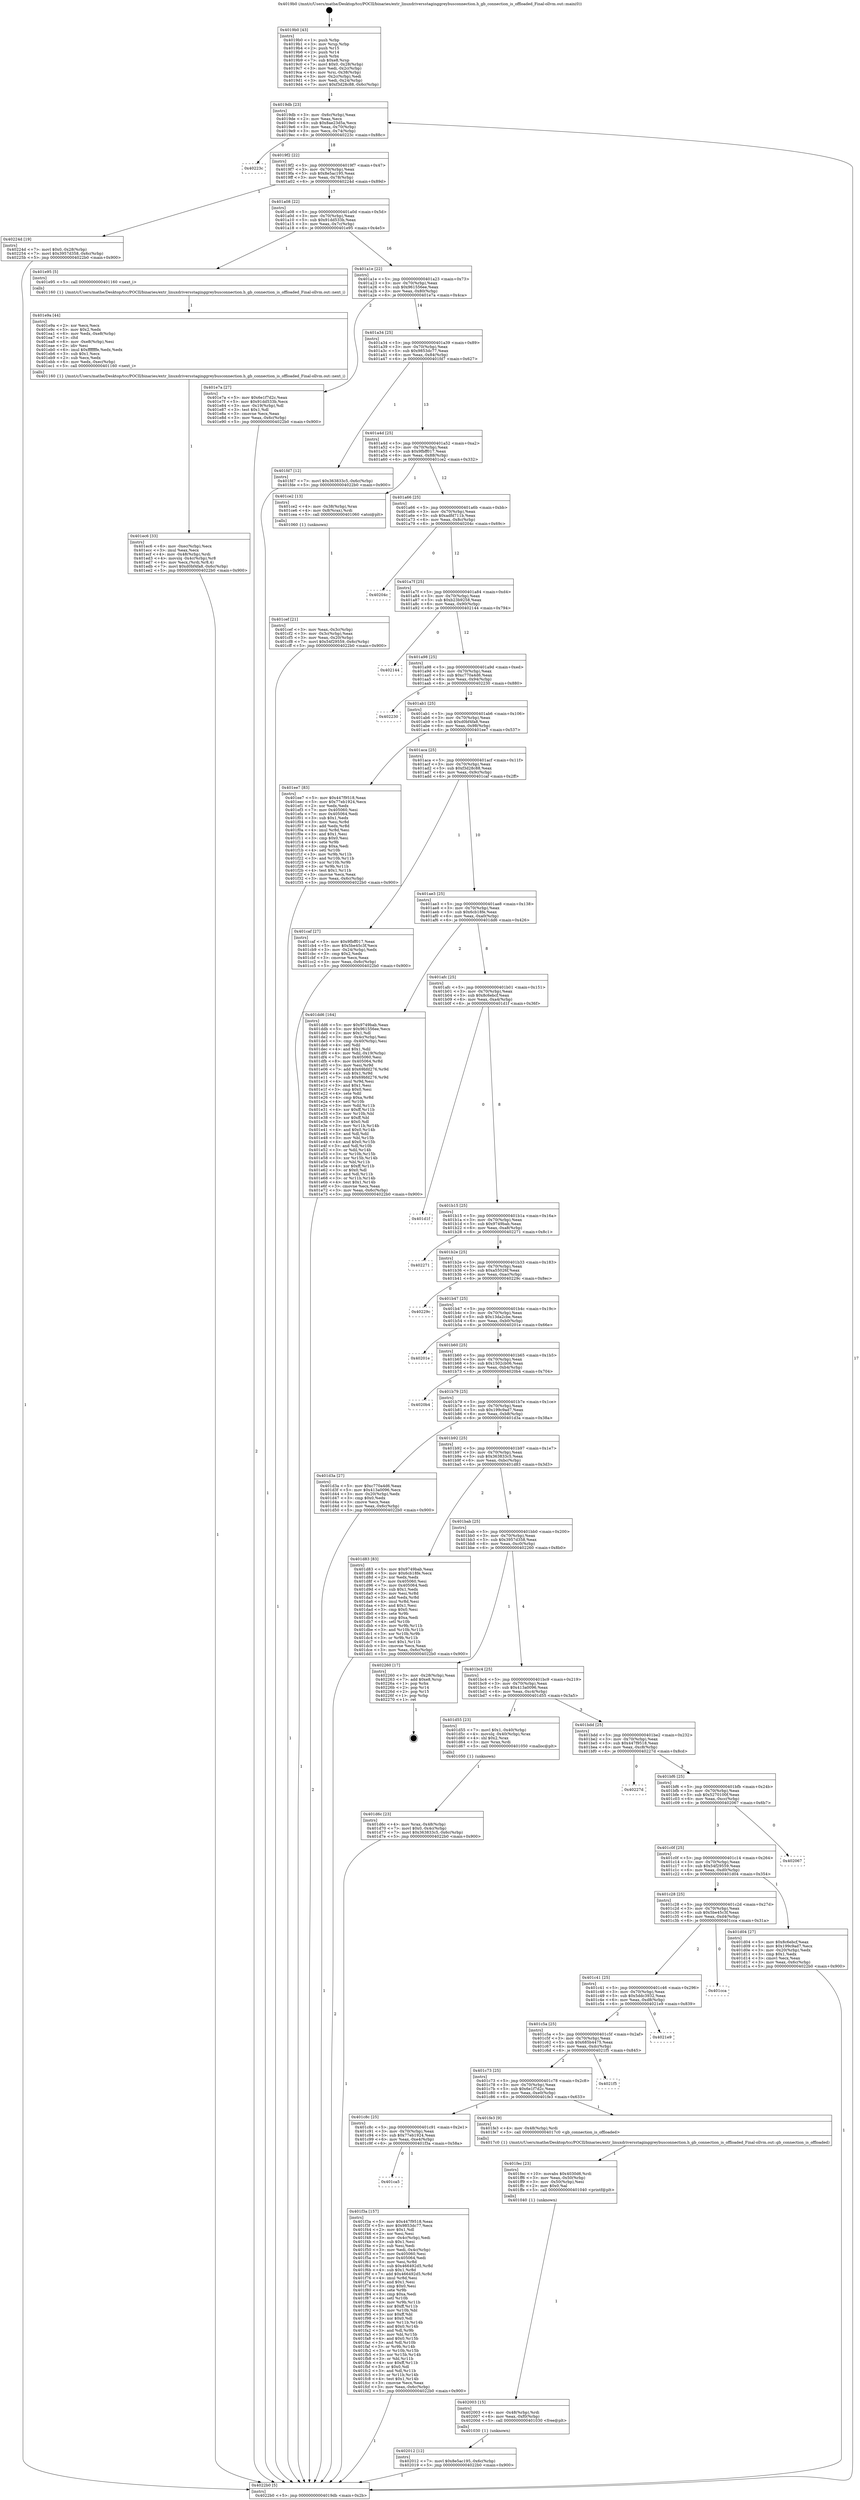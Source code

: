 digraph "0x4019b0" {
  label = "0x4019b0 (/mnt/c/Users/mathe/Desktop/tcc/POCII/binaries/extr_linuxdriversstaginggreybusconnection.h_gb_connection_is_offloaded_Final-ollvm.out::main(0))"
  labelloc = "t"
  node[shape=record]

  Entry [label="",width=0.3,height=0.3,shape=circle,fillcolor=black,style=filled]
  "0x4019db" [label="{
     0x4019db [23]\l
     | [instrs]\l
     &nbsp;&nbsp;0x4019db \<+3\>: mov -0x6c(%rbp),%eax\l
     &nbsp;&nbsp;0x4019de \<+2\>: mov %eax,%ecx\l
     &nbsp;&nbsp;0x4019e0 \<+6\>: sub $0x8ae23d5a,%ecx\l
     &nbsp;&nbsp;0x4019e6 \<+3\>: mov %eax,-0x70(%rbp)\l
     &nbsp;&nbsp;0x4019e9 \<+3\>: mov %ecx,-0x74(%rbp)\l
     &nbsp;&nbsp;0x4019ec \<+6\>: je 000000000040223c \<main+0x88c\>\l
  }"]
  "0x40223c" [label="{
     0x40223c\l
  }", style=dashed]
  "0x4019f2" [label="{
     0x4019f2 [22]\l
     | [instrs]\l
     &nbsp;&nbsp;0x4019f2 \<+5\>: jmp 00000000004019f7 \<main+0x47\>\l
     &nbsp;&nbsp;0x4019f7 \<+3\>: mov -0x70(%rbp),%eax\l
     &nbsp;&nbsp;0x4019fa \<+5\>: sub $0x8e5ac195,%eax\l
     &nbsp;&nbsp;0x4019ff \<+3\>: mov %eax,-0x78(%rbp)\l
     &nbsp;&nbsp;0x401a02 \<+6\>: je 000000000040224d \<main+0x89d\>\l
  }"]
  Exit [label="",width=0.3,height=0.3,shape=circle,fillcolor=black,style=filled,peripheries=2]
  "0x40224d" [label="{
     0x40224d [19]\l
     | [instrs]\l
     &nbsp;&nbsp;0x40224d \<+7\>: movl $0x0,-0x28(%rbp)\l
     &nbsp;&nbsp;0x402254 \<+7\>: movl $0x3957d358,-0x6c(%rbp)\l
     &nbsp;&nbsp;0x40225b \<+5\>: jmp 00000000004022b0 \<main+0x900\>\l
  }"]
  "0x401a08" [label="{
     0x401a08 [22]\l
     | [instrs]\l
     &nbsp;&nbsp;0x401a08 \<+5\>: jmp 0000000000401a0d \<main+0x5d\>\l
     &nbsp;&nbsp;0x401a0d \<+3\>: mov -0x70(%rbp),%eax\l
     &nbsp;&nbsp;0x401a10 \<+5\>: sub $0x91dd533b,%eax\l
     &nbsp;&nbsp;0x401a15 \<+3\>: mov %eax,-0x7c(%rbp)\l
     &nbsp;&nbsp;0x401a18 \<+6\>: je 0000000000401e95 \<main+0x4e5\>\l
  }"]
  "0x402012" [label="{
     0x402012 [12]\l
     | [instrs]\l
     &nbsp;&nbsp;0x402012 \<+7\>: movl $0x8e5ac195,-0x6c(%rbp)\l
     &nbsp;&nbsp;0x402019 \<+5\>: jmp 00000000004022b0 \<main+0x900\>\l
  }"]
  "0x401e95" [label="{
     0x401e95 [5]\l
     | [instrs]\l
     &nbsp;&nbsp;0x401e95 \<+5\>: call 0000000000401160 \<next_i\>\l
     | [calls]\l
     &nbsp;&nbsp;0x401160 \{1\} (/mnt/c/Users/mathe/Desktop/tcc/POCII/binaries/extr_linuxdriversstaginggreybusconnection.h_gb_connection_is_offloaded_Final-ollvm.out::next_i)\l
  }"]
  "0x401a1e" [label="{
     0x401a1e [22]\l
     | [instrs]\l
     &nbsp;&nbsp;0x401a1e \<+5\>: jmp 0000000000401a23 \<main+0x73\>\l
     &nbsp;&nbsp;0x401a23 \<+3\>: mov -0x70(%rbp),%eax\l
     &nbsp;&nbsp;0x401a26 \<+5\>: sub $0x961556ee,%eax\l
     &nbsp;&nbsp;0x401a2b \<+3\>: mov %eax,-0x80(%rbp)\l
     &nbsp;&nbsp;0x401a2e \<+6\>: je 0000000000401e7a \<main+0x4ca\>\l
  }"]
  "0x402003" [label="{
     0x402003 [15]\l
     | [instrs]\l
     &nbsp;&nbsp;0x402003 \<+4\>: mov -0x48(%rbp),%rdi\l
     &nbsp;&nbsp;0x402007 \<+6\>: mov %eax,-0xf0(%rbp)\l
     &nbsp;&nbsp;0x40200d \<+5\>: call 0000000000401030 \<free@plt\>\l
     | [calls]\l
     &nbsp;&nbsp;0x401030 \{1\} (unknown)\l
  }"]
  "0x401e7a" [label="{
     0x401e7a [27]\l
     | [instrs]\l
     &nbsp;&nbsp;0x401e7a \<+5\>: mov $0x6e1f7d2c,%eax\l
     &nbsp;&nbsp;0x401e7f \<+5\>: mov $0x91dd533b,%ecx\l
     &nbsp;&nbsp;0x401e84 \<+3\>: mov -0x19(%rbp),%dl\l
     &nbsp;&nbsp;0x401e87 \<+3\>: test $0x1,%dl\l
     &nbsp;&nbsp;0x401e8a \<+3\>: cmovne %ecx,%eax\l
     &nbsp;&nbsp;0x401e8d \<+3\>: mov %eax,-0x6c(%rbp)\l
     &nbsp;&nbsp;0x401e90 \<+5\>: jmp 00000000004022b0 \<main+0x900\>\l
  }"]
  "0x401a34" [label="{
     0x401a34 [25]\l
     | [instrs]\l
     &nbsp;&nbsp;0x401a34 \<+5\>: jmp 0000000000401a39 \<main+0x89\>\l
     &nbsp;&nbsp;0x401a39 \<+3\>: mov -0x70(%rbp),%eax\l
     &nbsp;&nbsp;0x401a3c \<+5\>: sub $0x9853dc77,%eax\l
     &nbsp;&nbsp;0x401a41 \<+6\>: mov %eax,-0x84(%rbp)\l
     &nbsp;&nbsp;0x401a47 \<+6\>: je 0000000000401fd7 \<main+0x627\>\l
  }"]
  "0x401fec" [label="{
     0x401fec [23]\l
     | [instrs]\l
     &nbsp;&nbsp;0x401fec \<+10\>: movabs $0x4030d6,%rdi\l
     &nbsp;&nbsp;0x401ff6 \<+3\>: mov %eax,-0x50(%rbp)\l
     &nbsp;&nbsp;0x401ff9 \<+3\>: mov -0x50(%rbp),%esi\l
     &nbsp;&nbsp;0x401ffc \<+2\>: mov $0x0,%al\l
     &nbsp;&nbsp;0x401ffe \<+5\>: call 0000000000401040 \<printf@plt\>\l
     | [calls]\l
     &nbsp;&nbsp;0x401040 \{1\} (unknown)\l
  }"]
  "0x401fd7" [label="{
     0x401fd7 [12]\l
     | [instrs]\l
     &nbsp;&nbsp;0x401fd7 \<+7\>: movl $0x363833c5,-0x6c(%rbp)\l
     &nbsp;&nbsp;0x401fde \<+5\>: jmp 00000000004022b0 \<main+0x900\>\l
  }"]
  "0x401a4d" [label="{
     0x401a4d [25]\l
     | [instrs]\l
     &nbsp;&nbsp;0x401a4d \<+5\>: jmp 0000000000401a52 \<main+0xa2\>\l
     &nbsp;&nbsp;0x401a52 \<+3\>: mov -0x70(%rbp),%eax\l
     &nbsp;&nbsp;0x401a55 \<+5\>: sub $0x9fbff017,%eax\l
     &nbsp;&nbsp;0x401a5a \<+6\>: mov %eax,-0x88(%rbp)\l
     &nbsp;&nbsp;0x401a60 \<+6\>: je 0000000000401ce2 \<main+0x332\>\l
  }"]
  "0x401ca5" [label="{
     0x401ca5\l
  }", style=dashed]
  "0x401ce2" [label="{
     0x401ce2 [13]\l
     | [instrs]\l
     &nbsp;&nbsp;0x401ce2 \<+4\>: mov -0x38(%rbp),%rax\l
     &nbsp;&nbsp;0x401ce6 \<+4\>: mov 0x8(%rax),%rdi\l
     &nbsp;&nbsp;0x401cea \<+5\>: call 0000000000401060 \<atoi@plt\>\l
     | [calls]\l
     &nbsp;&nbsp;0x401060 \{1\} (unknown)\l
  }"]
  "0x401a66" [label="{
     0x401a66 [25]\l
     | [instrs]\l
     &nbsp;&nbsp;0x401a66 \<+5\>: jmp 0000000000401a6b \<main+0xbb\>\l
     &nbsp;&nbsp;0x401a6b \<+3\>: mov -0x70(%rbp),%eax\l
     &nbsp;&nbsp;0x401a6e \<+5\>: sub $0xadfd711b,%eax\l
     &nbsp;&nbsp;0x401a73 \<+6\>: mov %eax,-0x8c(%rbp)\l
     &nbsp;&nbsp;0x401a79 \<+6\>: je 000000000040204c \<main+0x69c\>\l
  }"]
  "0x401f3a" [label="{
     0x401f3a [157]\l
     | [instrs]\l
     &nbsp;&nbsp;0x401f3a \<+5\>: mov $0x447f9518,%eax\l
     &nbsp;&nbsp;0x401f3f \<+5\>: mov $0x9853dc77,%ecx\l
     &nbsp;&nbsp;0x401f44 \<+2\>: mov $0x1,%dl\l
     &nbsp;&nbsp;0x401f46 \<+2\>: xor %esi,%esi\l
     &nbsp;&nbsp;0x401f48 \<+3\>: mov -0x4c(%rbp),%edi\l
     &nbsp;&nbsp;0x401f4b \<+3\>: sub $0x1,%esi\l
     &nbsp;&nbsp;0x401f4e \<+2\>: sub %esi,%edi\l
     &nbsp;&nbsp;0x401f50 \<+3\>: mov %edi,-0x4c(%rbp)\l
     &nbsp;&nbsp;0x401f53 \<+7\>: mov 0x405060,%esi\l
     &nbsp;&nbsp;0x401f5a \<+7\>: mov 0x405064,%edi\l
     &nbsp;&nbsp;0x401f61 \<+3\>: mov %esi,%r8d\l
     &nbsp;&nbsp;0x401f64 \<+7\>: sub $0x466492d5,%r8d\l
     &nbsp;&nbsp;0x401f6b \<+4\>: sub $0x1,%r8d\l
     &nbsp;&nbsp;0x401f6f \<+7\>: add $0x466492d5,%r8d\l
     &nbsp;&nbsp;0x401f76 \<+4\>: imul %r8d,%esi\l
     &nbsp;&nbsp;0x401f7a \<+3\>: and $0x1,%esi\l
     &nbsp;&nbsp;0x401f7d \<+3\>: cmp $0x0,%esi\l
     &nbsp;&nbsp;0x401f80 \<+4\>: sete %r9b\l
     &nbsp;&nbsp;0x401f84 \<+3\>: cmp $0xa,%edi\l
     &nbsp;&nbsp;0x401f87 \<+4\>: setl %r10b\l
     &nbsp;&nbsp;0x401f8b \<+3\>: mov %r9b,%r11b\l
     &nbsp;&nbsp;0x401f8e \<+4\>: xor $0xff,%r11b\l
     &nbsp;&nbsp;0x401f92 \<+3\>: mov %r10b,%bl\l
     &nbsp;&nbsp;0x401f95 \<+3\>: xor $0xff,%bl\l
     &nbsp;&nbsp;0x401f98 \<+3\>: xor $0x0,%dl\l
     &nbsp;&nbsp;0x401f9b \<+3\>: mov %r11b,%r14b\l
     &nbsp;&nbsp;0x401f9e \<+4\>: and $0x0,%r14b\l
     &nbsp;&nbsp;0x401fa2 \<+3\>: and %dl,%r9b\l
     &nbsp;&nbsp;0x401fa5 \<+3\>: mov %bl,%r15b\l
     &nbsp;&nbsp;0x401fa8 \<+4\>: and $0x0,%r15b\l
     &nbsp;&nbsp;0x401fac \<+3\>: and %dl,%r10b\l
     &nbsp;&nbsp;0x401faf \<+3\>: or %r9b,%r14b\l
     &nbsp;&nbsp;0x401fb2 \<+3\>: or %r10b,%r15b\l
     &nbsp;&nbsp;0x401fb5 \<+3\>: xor %r15b,%r14b\l
     &nbsp;&nbsp;0x401fb8 \<+3\>: or %bl,%r11b\l
     &nbsp;&nbsp;0x401fbb \<+4\>: xor $0xff,%r11b\l
     &nbsp;&nbsp;0x401fbf \<+3\>: or $0x0,%dl\l
     &nbsp;&nbsp;0x401fc2 \<+3\>: and %dl,%r11b\l
     &nbsp;&nbsp;0x401fc5 \<+3\>: or %r11b,%r14b\l
     &nbsp;&nbsp;0x401fc8 \<+4\>: test $0x1,%r14b\l
     &nbsp;&nbsp;0x401fcc \<+3\>: cmovne %ecx,%eax\l
     &nbsp;&nbsp;0x401fcf \<+3\>: mov %eax,-0x6c(%rbp)\l
     &nbsp;&nbsp;0x401fd2 \<+5\>: jmp 00000000004022b0 \<main+0x900\>\l
  }"]
  "0x40204c" [label="{
     0x40204c\l
  }", style=dashed]
  "0x401a7f" [label="{
     0x401a7f [25]\l
     | [instrs]\l
     &nbsp;&nbsp;0x401a7f \<+5\>: jmp 0000000000401a84 \<main+0xd4\>\l
     &nbsp;&nbsp;0x401a84 \<+3\>: mov -0x70(%rbp),%eax\l
     &nbsp;&nbsp;0x401a87 \<+5\>: sub $0xb23b9258,%eax\l
     &nbsp;&nbsp;0x401a8c \<+6\>: mov %eax,-0x90(%rbp)\l
     &nbsp;&nbsp;0x401a92 \<+6\>: je 0000000000402144 \<main+0x794\>\l
  }"]
  "0x401c8c" [label="{
     0x401c8c [25]\l
     | [instrs]\l
     &nbsp;&nbsp;0x401c8c \<+5\>: jmp 0000000000401c91 \<main+0x2e1\>\l
     &nbsp;&nbsp;0x401c91 \<+3\>: mov -0x70(%rbp),%eax\l
     &nbsp;&nbsp;0x401c94 \<+5\>: sub $0x77eb1924,%eax\l
     &nbsp;&nbsp;0x401c99 \<+6\>: mov %eax,-0xe4(%rbp)\l
     &nbsp;&nbsp;0x401c9f \<+6\>: je 0000000000401f3a \<main+0x58a\>\l
  }"]
  "0x402144" [label="{
     0x402144\l
  }", style=dashed]
  "0x401a98" [label="{
     0x401a98 [25]\l
     | [instrs]\l
     &nbsp;&nbsp;0x401a98 \<+5\>: jmp 0000000000401a9d \<main+0xed\>\l
     &nbsp;&nbsp;0x401a9d \<+3\>: mov -0x70(%rbp),%eax\l
     &nbsp;&nbsp;0x401aa0 \<+5\>: sub $0xc770a4d6,%eax\l
     &nbsp;&nbsp;0x401aa5 \<+6\>: mov %eax,-0x94(%rbp)\l
     &nbsp;&nbsp;0x401aab \<+6\>: je 0000000000402230 \<main+0x880\>\l
  }"]
  "0x401fe3" [label="{
     0x401fe3 [9]\l
     | [instrs]\l
     &nbsp;&nbsp;0x401fe3 \<+4\>: mov -0x48(%rbp),%rdi\l
     &nbsp;&nbsp;0x401fe7 \<+5\>: call 00000000004017c0 \<gb_connection_is_offloaded\>\l
     | [calls]\l
     &nbsp;&nbsp;0x4017c0 \{1\} (/mnt/c/Users/mathe/Desktop/tcc/POCII/binaries/extr_linuxdriversstaginggreybusconnection.h_gb_connection_is_offloaded_Final-ollvm.out::gb_connection_is_offloaded)\l
  }"]
  "0x402230" [label="{
     0x402230\l
  }", style=dashed]
  "0x401ab1" [label="{
     0x401ab1 [25]\l
     | [instrs]\l
     &nbsp;&nbsp;0x401ab1 \<+5\>: jmp 0000000000401ab6 \<main+0x106\>\l
     &nbsp;&nbsp;0x401ab6 \<+3\>: mov -0x70(%rbp),%eax\l
     &nbsp;&nbsp;0x401ab9 \<+5\>: sub $0xd0bf4fa8,%eax\l
     &nbsp;&nbsp;0x401abe \<+6\>: mov %eax,-0x98(%rbp)\l
     &nbsp;&nbsp;0x401ac4 \<+6\>: je 0000000000401ee7 \<main+0x537\>\l
  }"]
  "0x401c73" [label="{
     0x401c73 [25]\l
     | [instrs]\l
     &nbsp;&nbsp;0x401c73 \<+5\>: jmp 0000000000401c78 \<main+0x2c8\>\l
     &nbsp;&nbsp;0x401c78 \<+3\>: mov -0x70(%rbp),%eax\l
     &nbsp;&nbsp;0x401c7b \<+5\>: sub $0x6e1f7d2c,%eax\l
     &nbsp;&nbsp;0x401c80 \<+6\>: mov %eax,-0xe0(%rbp)\l
     &nbsp;&nbsp;0x401c86 \<+6\>: je 0000000000401fe3 \<main+0x633\>\l
  }"]
  "0x401ee7" [label="{
     0x401ee7 [83]\l
     | [instrs]\l
     &nbsp;&nbsp;0x401ee7 \<+5\>: mov $0x447f9518,%eax\l
     &nbsp;&nbsp;0x401eec \<+5\>: mov $0x77eb1924,%ecx\l
     &nbsp;&nbsp;0x401ef1 \<+2\>: xor %edx,%edx\l
     &nbsp;&nbsp;0x401ef3 \<+7\>: mov 0x405060,%esi\l
     &nbsp;&nbsp;0x401efa \<+7\>: mov 0x405064,%edi\l
     &nbsp;&nbsp;0x401f01 \<+3\>: sub $0x1,%edx\l
     &nbsp;&nbsp;0x401f04 \<+3\>: mov %esi,%r8d\l
     &nbsp;&nbsp;0x401f07 \<+3\>: add %edx,%r8d\l
     &nbsp;&nbsp;0x401f0a \<+4\>: imul %r8d,%esi\l
     &nbsp;&nbsp;0x401f0e \<+3\>: and $0x1,%esi\l
     &nbsp;&nbsp;0x401f11 \<+3\>: cmp $0x0,%esi\l
     &nbsp;&nbsp;0x401f14 \<+4\>: sete %r9b\l
     &nbsp;&nbsp;0x401f18 \<+3\>: cmp $0xa,%edi\l
     &nbsp;&nbsp;0x401f1b \<+4\>: setl %r10b\l
     &nbsp;&nbsp;0x401f1f \<+3\>: mov %r9b,%r11b\l
     &nbsp;&nbsp;0x401f22 \<+3\>: and %r10b,%r11b\l
     &nbsp;&nbsp;0x401f25 \<+3\>: xor %r10b,%r9b\l
     &nbsp;&nbsp;0x401f28 \<+3\>: or %r9b,%r11b\l
     &nbsp;&nbsp;0x401f2b \<+4\>: test $0x1,%r11b\l
     &nbsp;&nbsp;0x401f2f \<+3\>: cmovne %ecx,%eax\l
     &nbsp;&nbsp;0x401f32 \<+3\>: mov %eax,-0x6c(%rbp)\l
     &nbsp;&nbsp;0x401f35 \<+5\>: jmp 00000000004022b0 \<main+0x900\>\l
  }"]
  "0x401aca" [label="{
     0x401aca [25]\l
     | [instrs]\l
     &nbsp;&nbsp;0x401aca \<+5\>: jmp 0000000000401acf \<main+0x11f\>\l
     &nbsp;&nbsp;0x401acf \<+3\>: mov -0x70(%rbp),%eax\l
     &nbsp;&nbsp;0x401ad2 \<+5\>: sub $0xf3d28c88,%eax\l
     &nbsp;&nbsp;0x401ad7 \<+6\>: mov %eax,-0x9c(%rbp)\l
     &nbsp;&nbsp;0x401add \<+6\>: je 0000000000401caf \<main+0x2ff\>\l
  }"]
  "0x4021f5" [label="{
     0x4021f5\l
  }", style=dashed]
  "0x401caf" [label="{
     0x401caf [27]\l
     | [instrs]\l
     &nbsp;&nbsp;0x401caf \<+5\>: mov $0x9fbff017,%eax\l
     &nbsp;&nbsp;0x401cb4 \<+5\>: mov $0x5be45c3f,%ecx\l
     &nbsp;&nbsp;0x401cb9 \<+3\>: mov -0x24(%rbp),%edx\l
     &nbsp;&nbsp;0x401cbc \<+3\>: cmp $0x2,%edx\l
     &nbsp;&nbsp;0x401cbf \<+3\>: cmovne %ecx,%eax\l
     &nbsp;&nbsp;0x401cc2 \<+3\>: mov %eax,-0x6c(%rbp)\l
     &nbsp;&nbsp;0x401cc5 \<+5\>: jmp 00000000004022b0 \<main+0x900\>\l
  }"]
  "0x401ae3" [label="{
     0x401ae3 [25]\l
     | [instrs]\l
     &nbsp;&nbsp;0x401ae3 \<+5\>: jmp 0000000000401ae8 \<main+0x138\>\l
     &nbsp;&nbsp;0x401ae8 \<+3\>: mov -0x70(%rbp),%eax\l
     &nbsp;&nbsp;0x401aeb \<+5\>: sub $0x6cb18fe,%eax\l
     &nbsp;&nbsp;0x401af0 \<+6\>: mov %eax,-0xa0(%rbp)\l
     &nbsp;&nbsp;0x401af6 \<+6\>: je 0000000000401dd6 \<main+0x426\>\l
  }"]
  "0x4022b0" [label="{
     0x4022b0 [5]\l
     | [instrs]\l
     &nbsp;&nbsp;0x4022b0 \<+5\>: jmp 00000000004019db \<main+0x2b\>\l
  }"]
  "0x4019b0" [label="{
     0x4019b0 [43]\l
     | [instrs]\l
     &nbsp;&nbsp;0x4019b0 \<+1\>: push %rbp\l
     &nbsp;&nbsp;0x4019b1 \<+3\>: mov %rsp,%rbp\l
     &nbsp;&nbsp;0x4019b4 \<+2\>: push %r15\l
     &nbsp;&nbsp;0x4019b6 \<+2\>: push %r14\l
     &nbsp;&nbsp;0x4019b8 \<+1\>: push %rbx\l
     &nbsp;&nbsp;0x4019b9 \<+7\>: sub $0xe8,%rsp\l
     &nbsp;&nbsp;0x4019c0 \<+7\>: movl $0x0,-0x28(%rbp)\l
     &nbsp;&nbsp;0x4019c7 \<+3\>: mov %edi,-0x2c(%rbp)\l
     &nbsp;&nbsp;0x4019ca \<+4\>: mov %rsi,-0x38(%rbp)\l
     &nbsp;&nbsp;0x4019ce \<+3\>: mov -0x2c(%rbp),%edi\l
     &nbsp;&nbsp;0x4019d1 \<+3\>: mov %edi,-0x24(%rbp)\l
     &nbsp;&nbsp;0x4019d4 \<+7\>: movl $0xf3d28c88,-0x6c(%rbp)\l
  }"]
  "0x401cef" [label="{
     0x401cef [21]\l
     | [instrs]\l
     &nbsp;&nbsp;0x401cef \<+3\>: mov %eax,-0x3c(%rbp)\l
     &nbsp;&nbsp;0x401cf2 \<+3\>: mov -0x3c(%rbp),%eax\l
     &nbsp;&nbsp;0x401cf5 \<+3\>: mov %eax,-0x20(%rbp)\l
     &nbsp;&nbsp;0x401cf8 \<+7\>: movl $0x54f29559,-0x6c(%rbp)\l
     &nbsp;&nbsp;0x401cff \<+5\>: jmp 00000000004022b0 \<main+0x900\>\l
  }"]
  "0x401c5a" [label="{
     0x401c5a [25]\l
     | [instrs]\l
     &nbsp;&nbsp;0x401c5a \<+5\>: jmp 0000000000401c5f \<main+0x2af\>\l
     &nbsp;&nbsp;0x401c5f \<+3\>: mov -0x70(%rbp),%eax\l
     &nbsp;&nbsp;0x401c62 \<+5\>: sub $0x685b4475,%eax\l
     &nbsp;&nbsp;0x401c67 \<+6\>: mov %eax,-0xdc(%rbp)\l
     &nbsp;&nbsp;0x401c6d \<+6\>: je 00000000004021f5 \<main+0x845\>\l
  }"]
  "0x401dd6" [label="{
     0x401dd6 [164]\l
     | [instrs]\l
     &nbsp;&nbsp;0x401dd6 \<+5\>: mov $0x9749bab,%eax\l
     &nbsp;&nbsp;0x401ddb \<+5\>: mov $0x961556ee,%ecx\l
     &nbsp;&nbsp;0x401de0 \<+2\>: mov $0x1,%dl\l
     &nbsp;&nbsp;0x401de2 \<+3\>: mov -0x4c(%rbp),%esi\l
     &nbsp;&nbsp;0x401de5 \<+3\>: cmp -0x40(%rbp),%esi\l
     &nbsp;&nbsp;0x401de8 \<+4\>: setl %dil\l
     &nbsp;&nbsp;0x401dec \<+4\>: and $0x1,%dil\l
     &nbsp;&nbsp;0x401df0 \<+4\>: mov %dil,-0x19(%rbp)\l
     &nbsp;&nbsp;0x401df4 \<+7\>: mov 0x405060,%esi\l
     &nbsp;&nbsp;0x401dfb \<+8\>: mov 0x405064,%r8d\l
     &nbsp;&nbsp;0x401e03 \<+3\>: mov %esi,%r9d\l
     &nbsp;&nbsp;0x401e06 \<+7\>: add $0x69bfd276,%r9d\l
     &nbsp;&nbsp;0x401e0d \<+4\>: sub $0x1,%r9d\l
     &nbsp;&nbsp;0x401e11 \<+7\>: sub $0x69bfd276,%r9d\l
     &nbsp;&nbsp;0x401e18 \<+4\>: imul %r9d,%esi\l
     &nbsp;&nbsp;0x401e1c \<+3\>: and $0x1,%esi\l
     &nbsp;&nbsp;0x401e1f \<+3\>: cmp $0x0,%esi\l
     &nbsp;&nbsp;0x401e22 \<+4\>: sete %dil\l
     &nbsp;&nbsp;0x401e26 \<+4\>: cmp $0xa,%r8d\l
     &nbsp;&nbsp;0x401e2a \<+4\>: setl %r10b\l
     &nbsp;&nbsp;0x401e2e \<+3\>: mov %dil,%r11b\l
     &nbsp;&nbsp;0x401e31 \<+4\>: xor $0xff,%r11b\l
     &nbsp;&nbsp;0x401e35 \<+3\>: mov %r10b,%bl\l
     &nbsp;&nbsp;0x401e38 \<+3\>: xor $0xff,%bl\l
     &nbsp;&nbsp;0x401e3b \<+3\>: xor $0x0,%dl\l
     &nbsp;&nbsp;0x401e3e \<+3\>: mov %r11b,%r14b\l
     &nbsp;&nbsp;0x401e41 \<+4\>: and $0x0,%r14b\l
     &nbsp;&nbsp;0x401e45 \<+3\>: and %dl,%dil\l
     &nbsp;&nbsp;0x401e48 \<+3\>: mov %bl,%r15b\l
     &nbsp;&nbsp;0x401e4b \<+4\>: and $0x0,%r15b\l
     &nbsp;&nbsp;0x401e4f \<+3\>: and %dl,%r10b\l
     &nbsp;&nbsp;0x401e52 \<+3\>: or %dil,%r14b\l
     &nbsp;&nbsp;0x401e55 \<+3\>: or %r10b,%r15b\l
     &nbsp;&nbsp;0x401e58 \<+3\>: xor %r15b,%r14b\l
     &nbsp;&nbsp;0x401e5b \<+3\>: or %bl,%r11b\l
     &nbsp;&nbsp;0x401e5e \<+4\>: xor $0xff,%r11b\l
     &nbsp;&nbsp;0x401e62 \<+3\>: or $0x0,%dl\l
     &nbsp;&nbsp;0x401e65 \<+3\>: and %dl,%r11b\l
     &nbsp;&nbsp;0x401e68 \<+3\>: or %r11b,%r14b\l
     &nbsp;&nbsp;0x401e6b \<+4\>: test $0x1,%r14b\l
     &nbsp;&nbsp;0x401e6f \<+3\>: cmovne %ecx,%eax\l
     &nbsp;&nbsp;0x401e72 \<+3\>: mov %eax,-0x6c(%rbp)\l
     &nbsp;&nbsp;0x401e75 \<+5\>: jmp 00000000004022b0 \<main+0x900\>\l
  }"]
  "0x401afc" [label="{
     0x401afc [25]\l
     | [instrs]\l
     &nbsp;&nbsp;0x401afc \<+5\>: jmp 0000000000401b01 \<main+0x151\>\l
     &nbsp;&nbsp;0x401b01 \<+3\>: mov -0x70(%rbp),%eax\l
     &nbsp;&nbsp;0x401b04 \<+5\>: sub $0x8c6ebcf,%eax\l
     &nbsp;&nbsp;0x401b09 \<+6\>: mov %eax,-0xa4(%rbp)\l
     &nbsp;&nbsp;0x401b0f \<+6\>: je 0000000000401d1f \<main+0x36f\>\l
  }"]
  "0x4021e9" [label="{
     0x4021e9\l
  }", style=dashed]
  "0x401d1f" [label="{
     0x401d1f\l
  }", style=dashed]
  "0x401b15" [label="{
     0x401b15 [25]\l
     | [instrs]\l
     &nbsp;&nbsp;0x401b15 \<+5\>: jmp 0000000000401b1a \<main+0x16a\>\l
     &nbsp;&nbsp;0x401b1a \<+3\>: mov -0x70(%rbp),%eax\l
     &nbsp;&nbsp;0x401b1d \<+5\>: sub $0x9749bab,%eax\l
     &nbsp;&nbsp;0x401b22 \<+6\>: mov %eax,-0xa8(%rbp)\l
     &nbsp;&nbsp;0x401b28 \<+6\>: je 0000000000402271 \<main+0x8c1\>\l
  }"]
  "0x401c41" [label="{
     0x401c41 [25]\l
     | [instrs]\l
     &nbsp;&nbsp;0x401c41 \<+5\>: jmp 0000000000401c46 \<main+0x296\>\l
     &nbsp;&nbsp;0x401c46 \<+3\>: mov -0x70(%rbp),%eax\l
     &nbsp;&nbsp;0x401c49 \<+5\>: sub $0x5ddc3932,%eax\l
     &nbsp;&nbsp;0x401c4e \<+6\>: mov %eax,-0xd8(%rbp)\l
     &nbsp;&nbsp;0x401c54 \<+6\>: je 00000000004021e9 \<main+0x839\>\l
  }"]
  "0x402271" [label="{
     0x402271\l
  }", style=dashed]
  "0x401b2e" [label="{
     0x401b2e [25]\l
     | [instrs]\l
     &nbsp;&nbsp;0x401b2e \<+5\>: jmp 0000000000401b33 \<main+0x183\>\l
     &nbsp;&nbsp;0x401b33 \<+3\>: mov -0x70(%rbp),%eax\l
     &nbsp;&nbsp;0x401b36 \<+5\>: sub $0xa55026f,%eax\l
     &nbsp;&nbsp;0x401b3b \<+6\>: mov %eax,-0xac(%rbp)\l
     &nbsp;&nbsp;0x401b41 \<+6\>: je 000000000040229c \<main+0x8ec\>\l
  }"]
  "0x401cca" [label="{
     0x401cca\l
  }", style=dashed]
  "0x40229c" [label="{
     0x40229c\l
  }", style=dashed]
  "0x401b47" [label="{
     0x401b47 [25]\l
     | [instrs]\l
     &nbsp;&nbsp;0x401b47 \<+5\>: jmp 0000000000401b4c \<main+0x19c\>\l
     &nbsp;&nbsp;0x401b4c \<+3\>: mov -0x70(%rbp),%eax\l
     &nbsp;&nbsp;0x401b4f \<+5\>: sub $0x13da2cbe,%eax\l
     &nbsp;&nbsp;0x401b54 \<+6\>: mov %eax,-0xb0(%rbp)\l
     &nbsp;&nbsp;0x401b5a \<+6\>: je 000000000040201e \<main+0x66e\>\l
  }"]
  "0x401ec6" [label="{
     0x401ec6 [33]\l
     | [instrs]\l
     &nbsp;&nbsp;0x401ec6 \<+6\>: mov -0xec(%rbp),%ecx\l
     &nbsp;&nbsp;0x401ecc \<+3\>: imul %eax,%ecx\l
     &nbsp;&nbsp;0x401ecf \<+4\>: mov -0x48(%rbp),%rdi\l
     &nbsp;&nbsp;0x401ed3 \<+4\>: movslq -0x4c(%rbp),%r8\l
     &nbsp;&nbsp;0x401ed7 \<+4\>: mov %ecx,(%rdi,%r8,4)\l
     &nbsp;&nbsp;0x401edb \<+7\>: movl $0xd0bf4fa8,-0x6c(%rbp)\l
     &nbsp;&nbsp;0x401ee2 \<+5\>: jmp 00000000004022b0 \<main+0x900\>\l
  }"]
  "0x40201e" [label="{
     0x40201e\l
  }", style=dashed]
  "0x401b60" [label="{
     0x401b60 [25]\l
     | [instrs]\l
     &nbsp;&nbsp;0x401b60 \<+5\>: jmp 0000000000401b65 \<main+0x1b5\>\l
     &nbsp;&nbsp;0x401b65 \<+3\>: mov -0x70(%rbp),%eax\l
     &nbsp;&nbsp;0x401b68 \<+5\>: sub $0x1502cb06,%eax\l
     &nbsp;&nbsp;0x401b6d \<+6\>: mov %eax,-0xb4(%rbp)\l
     &nbsp;&nbsp;0x401b73 \<+6\>: je 00000000004020b4 \<main+0x704\>\l
  }"]
  "0x401e9a" [label="{
     0x401e9a [44]\l
     | [instrs]\l
     &nbsp;&nbsp;0x401e9a \<+2\>: xor %ecx,%ecx\l
     &nbsp;&nbsp;0x401e9c \<+5\>: mov $0x2,%edx\l
     &nbsp;&nbsp;0x401ea1 \<+6\>: mov %edx,-0xe8(%rbp)\l
     &nbsp;&nbsp;0x401ea7 \<+1\>: cltd\l
     &nbsp;&nbsp;0x401ea8 \<+6\>: mov -0xe8(%rbp),%esi\l
     &nbsp;&nbsp;0x401eae \<+2\>: idiv %esi\l
     &nbsp;&nbsp;0x401eb0 \<+6\>: imul $0xfffffffe,%edx,%edx\l
     &nbsp;&nbsp;0x401eb6 \<+3\>: sub $0x1,%ecx\l
     &nbsp;&nbsp;0x401eb9 \<+2\>: sub %ecx,%edx\l
     &nbsp;&nbsp;0x401ebb \<+6\>: mov %edx,-0xec(%rbp)\l
     &nbsp;&nbsp;0x401ec1 \<+5\>: call 0000000000401160 \<next_i\>\l
     | [calls]\l
     &nbsp;&nbsp;0x401160 \{1\} (/mnt/c/Users/mathe/Desktop/tcc/POCII/binaries/extr_linuxdriversstaginggreybusconnection.h_gb_connection_is_offloaded_Final-ollvm.out::next_i)\l
  }"]
  "0x4020b4" [label="{
     0x4020b4\l
  }", style=dashed]
  "0x401b79" [label="{
     0x401b79 [25]\l
     | [instrs]\l
     &nbsp;&nbsp;0x401b79 \<+5\>: jmp 0000000000401b7e \<main+0x1ce\>\l
     &nbsp;&nbsp;0x401b7e \<+3\>: mov -0x70(%rbp),%eax\l
     &nbsp;&nbsp;0x401b81 \<+5\>: sub $0x199c9ad7,%eax\l
     &nbsp;&nbsp;0x401b86 \<+6\>: mov %eax,-0xb8(%rbp)\l
     &nbsp;&nbsp;0x401b8c \<+6\>: je 0000000000401d3a \<main+0x38a\>\l
  }"]
  "0x401d6c" [label="{
     0x401d6c [23]\l
     | [instrs]\l
     &nbsp;&nbsp;0x401d6c \<+4\>: mov %rax,-0x48(%rbp)\l
     &nbsp;&nbsp;0x401d70 \<+7\>: movl $0x0,-0x4c(%rbp)\l
     &nbsp;&nbsp;0x401d77 \<+7\>: movl $0x363833c5,-0x6c(%rbp)\l
     &nbsp;&nbsp;0x401d7e \<+5\>: jmp 00000000004022b0 \<main+0x900\>\l
  }"]
  "0x401d3a" [label="{
     0x401d3a [27]\l
     | [instrs]\l
     &nbsp;&nbsp;0x401d3a \<+5\>: mov $0xc770a4d6,%eax\l
     &nbsp;&nbsp;0x401d3f \<+5\>: mov $0x413a0096,%ecx\l
     &nbsp;&nbsp;0x401d44 \<+3\>: mov -0x20(%rbp),%edx\l
     &nbsp;&nbsp;0x401d47 \<+3\>: cmp $0x0,%edx\l
     &nbsp;&nbsp;0x401d4a \<+3\>: cmove %ecx,%eax\l
     &nbsp;&nbsp;0x401d4d \<+3\>: mov %eax,-0x6c(%rbp)\l
     &nbsp;&nbsp;0x401d50 \<+5\>: jmp 00000000004022b0 \<main+0x900\>\l
  }"]
  "0x401b92" [label="{
     0x401b92 [25]\l
     | [instrs]\l
     &nbsp;&nbsp;0x401b92 \<+5\>: jmp 0000000000401b97 \<main+0x1e7\>\l
     &nbsp;&nbsp;0x401b97 \<+3\>: mov -0x70(%rbp),%eax\l
     &nbsp;&nbsp;0x401b9a \<+5\>: sub $0x363833c5,%eax\l
     &nbsp;&nbsp;0x401b9f \<+6\>: mov %eax,-0xbc(%rbp)\l
     &nbsp;&nbsp;0x401ba5 \<+6\>: je 0000000000401d83 \<main+0x3d3\>\l
  }"]
  "0x401c28" [label="{
     0x401c28 [25]\l
     | [instrs]\l
     &nbsp;&nbsp;0x401c28 \<+5\>: jmp 0000000000401c2d \<main+0x27d\>\l
     &nbsp;&nbsp;0x401c2d \<+3\>: mov -0x70(%rbp),%eax\l
     &nbsp;&nbsp;0x401c30 \<+5\>: sub $0x5be45c3f,%eax\l
     &nbsp;&nbsp;0x401c35 \<+6\>: mov %eax,-0xd4(%rbp)\l
     &nbsp;&nbsp;0x401c3b \<+6\>: je 0000000000401cca \<main+0x31a\>\l
  }"]
  "0x401d83" [label="{
     0x401d83 [83]\l
     | [instrs]\l
     &nbsp;&nbsp;0x401d83 \<+5\>: mov $0x9749bab,%eax\l
     &nbsp;&nbsp;0x401d88 \<+5\>: mov $0x6cb18fe,%ecx\l
     &nbsp;&nbsp;0x401d8d \<+2\>: xor %edx,%edx\l
     &nbsp;&nbsp;0x401d8f \<+7\>: mov 0x405060,%esi\l
     &nbsp;&nbsp;0x401d96 \<+7\>: mov 0x405064,%edi\l
     &nbsp;&nbsp;0x401d9d \<+3\>: sub $0x1,%edx\l
     &nbsp;&nbsp;0x401da0 \<+3\>: mov %esi,%r8d\l
     &nbsp;&nbsp;0x401da3 \<+3\>: add %edx,%r8d\l
     &nbsp;&nbsp;0x401da6 \<+4\>: imul %r8d,%esi\l
     &nbsp;&nbsp;0x401daa \<+3\>: and $0x1,%esi\l
     &nbsp;&nbsp;0x401dad \<+3\>: cmp $0x0,%esi\l
     &nbsp;&nbsp;0x401db0 \<+4\>: sete %r9b\l
     &nbsp;&nbsp;0x401db4 \<+3\>: cmp $0xa,%edi\l
     &nbsp;&nbsp;0x401db7 \<+4\>: setl %r10b\l
     &nbsp;&nbsp;0x401dbb \<+3\>: mov %r9b,%r11b\l
     &nbsp;&nbsp;0x401dbe \<+3\>: and %r10b,%r11b\l
     &nbsp;&nbsp;0x401dc1 \<+3\>: xor %r10b,%r9b\l
     &nbsp;&nbsp;0x401dc4 \<+3\>: or %r9b,%r11b\l
     &nbsp;&nbsp;0x401dc7 \<+4\>: test $0x1,%r11b\l
     &nbsp;&nbsp;0x401dcb \<+3\>: cmovne %ecx,%eax\l
     &nbsp;&nbsp;0x401dce \<+3\>: mov %eax,-0x6c(%rbp)\l
     &nbsp;&nbsp;0x401dd1 \<+5\>: jmp 00000000004022b0 \<main+0x900\>\l
  }"]
  "0x401bab" [label="{
     0x401bab [25]\l
     | [instrs]\l
     &nbsp;&nbsp;0x401bab \<+5\>: jmp 0000000000401bb0 \<main+0x200\>\l
     &nbsp;&nbsp;0x401bb0 \<+3\>: mov -0x70(%rbp),%eax\l
     &nbsp;&nbsp;0x401bb3 \<+5\>: sub $0x3957d358,%eax\l
     &nbsp;&nbsp;0x401bb8 \<+6\>: mov %eax,-0xc0(%rbp)\l
     &nbsp;&nbsp;0x401bbe \<+6\>: je 0000000000402260 \<main+0x8b0\>\l
  }"]
  "0x401d04" [label="{
     0x401d04 [27]\l
     | [instrs]\l
     &nbsp;&nbsp;0x401d04 \<+5\>: mov $0x8c6ebcf,%eax\l
     &nbsp;&nbsp;0x401d09 \<+5\>: mov $0x199c9ad7,%ecx\l
     &nbsp;&nbsp;0x401d0e \<+3\>: mov -0x20(%rbp),%edx\l
     &nbsp;&nbsp;0x401d11 \<+3\>: cmp $0x1,%edx\l
     &nbsp;&nbsp;0x401d14 \<+3\>: cmovl %ecx,%eax\l
     &nbsp;&nbsp;0x401d17 \<+3\>: mov %eax,-0x6c(%rbp)\l
     &nbsp;&nbsp;0x401d1a \<+5\>: jmp 00000000004022b0 \<main+0x900\>\l
  }"]
  "0x402260" [label="{
     0x402260 [17]\l
     | [instrs]\l
     &nbsp;&nbsp;0x402260 \<+3\>: mov -0x28(%rbp),%eax\l
     &nbsp;&nbsp;0x402263 \<+7\>: add $0xe8,%rsp\l
     &nbsp;&nbsp;0x40226a \<+1\>: pop %rbx\l
     &nbsp;&nbsp;0x40226b \<+2\>: pop %r14\l
     &nbsp;&nbsp;0x40226d \<+2\>: pop %r15\l
     &nbsp;&nbsp;0x40226f \<+1\>: pop %rbp\l
     &nbsp;&nbsp;0x402270 \<+1\>: ret\l
  }"]
  "0x401bc4" [label="{
     0x401bc4 [25]\l
     | [instrs]\l
     &nbsp;&nbsp;0x401bc4 \<+5\>: jmp 0000000000401bc9 \<main+0x219\>\l
     &nbsp;&nbsp;0x401bc9 \<+3\>: mov -0x70(%rbp),%eax\l
     &nbsp;&nbsp;0x401bcc \<+5\>: sub $0x413a0096,%eax\l
     &nbsp;&nbsp;0x401bd1 \<+6\>: mov %eax,-0xc4(%rbp)\l
     &nbsp;&nbsp;0x401bd7 \<+6\>: je 0000000000401d55 \<main+0x3a5\>\l
  }"]
  "0x401c0f" [label="{
     0x401c0f [25]\l
     | [instrs]\l
     &nbsp;&nbsp;0x401c0f \<+5\>: jmp 0000000000401c14 \<main+0x264\>\l
     &nbsp;&nbsp;0x401c14 \<+3\>: mov -0x70(%rbp),%eax\l
     &nbsp;&nbsp;0x401c17 \<+5\>: sub $0x54f29559,%eax\l
     &nbsp;&nbsp;0x401c1c \<+6\>: mov %eax,-0xd0(%rbp)\l
     &nbsp;&nbsp;0x401c22 \<+6\>: je 0000000000401d04 \<main+0x354\>\l
  }"]
  "0x401d55" [label="{
     0x401d55 [23]\l
     | [instrs]\l
     &nbsp;&nbsp;0x401d55 \<+7\>: movl $0x1,-0x40(%rbp)\l
     &nbsp;&nbsp;0x401d5c \<+4\>: movslq -0x40(%rbp),%rax\l
     &nbsp;&nbsp;0x401d60 \<+4\>: shl $0x2,%rax\l
     &nbsp;&nbsp;0x401d64 \<+3\>: mov %rax,%rdi\l
     &nbsp;&nbsp;0x401d67 \<+5\>: call 0000000000401050 \<malloc@plt\>\l
     | [calls]\l
     &nbsp;&nbsp;0x401050 \{1\} (unknown)\l
  }"]
  "0x401bdd" [label="{
     0x401bdd [25]\l
     | [instrs]\l
     &nbsp;&nbsp;0x401bdd \<+5\>: jmp 0000000000401be2 \<main+0x232\>\l
     &nbsp;&nbsp;0x401be2 \<+3\>: mov -0x70(%rbp),%eax\l
     &nbsp;&nbsp;0x401be5 \<+5\>: sub $0x447f9518,%eax\l
     &nbsp;&nbsp;0x401bea \<+6\>: mov %eax,-0xc8(%rbp)\l
     &nbsp;&nbsp;0x401bf0 \<+6\>: je 000000000040227d \<main+0x8cd\>\l
  }"]
  "0x402067" [label="{
     0x402067\l
  }", style=dashed]
  "0x40227d" [label="{
     0x40227d\l
  }", style=dashed]
  "0x401bf6" [label="{
     0x401bf6 [25]\l
     | [instrs]\l
     &nbsp;&nbsp;0x401bf6 \<+5\>: jmp 0000000000401bfb \<main+0x24b\>\l
     &nbsp;&nbsp;0x401bfb \<+3\>: mov -0x70(%rbp),%eax\l
     &nbsp;&nbsp;0x401bfe \<+5\>: sub $0x5270100f,%eax\l
     &nbsp;&nbsp;0x401c03 \<+6\>: mov %eax,-0xcc(%rbp)\l
     &nbsp;&nbsp;0x401c09 \<+6\>: je 0000000000402067 \<main+0x6b7\>\l
  }"]
  Entry -> "0x4019b0" [label=" 1"]
  "0x4019db" -> "0x40223c" [label=" 0"]
  "0x4019db" -> "0x4019f2" [label=" 18"]
  "0x402260" -> Exit [label=" 1"]
  "0x4019f2" -> "0x40224d" [label=" 1"]
  "0x4019f2" -> "0x401a08" [label=" 17"]
  "0x40224d" -> "0x4022b0" [label=" 1"]
  "0x401a08" -> "0x401e95" [label=" 1"]
  "0x401a08" -> "0x401a1e" [label=" 16"]
  "0x402012" -> "0x4022b0" [label=" 1"]
  "0x401a1e" -> "0x401e7a" [label=" 2"]
  "0x401a1e" -> "0x401a34" [label=" 14"]
  "0x402003" -> "0x402012" [label=" 1"]
  "0x401a34" -> "0x401fd7" [label=" 1"]
  "0x401a34" -> "0x401a4d" [label=" 13"]
  "0x401fec" -> "0x402003" [label=" 1"]
  "0x401a4d" -> "0x401ce2" [label=" 1"]
  "0x401a4d" -> "0x401a66" [label=" 12"]
  "0x401fe3" -> "0x401fec" [label=" 1"]
  "0x401a66" -> "0x40204c" [label=" 0"]
  "0x401a66" -> "0x401a7f" [label=" 12"]
  "0x401fd7" -> "0x4022b0" [label=" 1"]
  "0x401a7f" -> "0x402144" [label=" 0"]
  "0x401a7f" -> "0x401a98" [label=" 12"]
  "0x401c8c" -> "0x401ca5" [label=" 0"]
  "0x401a98" -> "0x402230" [label=" 0"]
  "0x401a98" -> "0x401ab1" [label=" 12"]
  "0x401c8c" -> "0x401f3a" [label=" 1"]
  "0x401ab1" -> "0x401ee7" [label=" 1"]
  "0x401ab1" -> "0x401aca" [label=" 11"]
  "0x401c73" -> "0x401c8c" [label=" 1"]
  "0x401aca" -> "0x401caf" [label=" 1"]
  "0x401aca" -> "0x401ae3" [label=" 10"]
  "0x401caf" -> "0x4022b0" [label=" 1"]
  "0x4019b0" -> "0x4019db" [label=" 1"]
  "0x4022b0" -> "0x4019db" [label=" 17"]
  "0x401ce2" -> "0x401cef" [label=" 1"]
  "0x401cef" -> "0x4022b0" [label=" 1"]
  "0x401c73" -> "0x401fe3" [label=" 1"]
  "0x401ae3" -> "0x401dd6" [label=" 2"]
  "0x401ae3" -> "0x401afc" [label=" 8"]
  "0x401c5a" -> "0x401c73" [label=" 2"]
  "0x401afc" -> "0x401d1f" [label=" 0"]
  "0x401afc" -> "0x401b15" [label=" 8"]
  "0x401c5a" -> "0x4021f5" [label=" 0"]
  "0x401b15" -> "0x402271" [label=" 0"]
  "0x401b15" -> "0x401b2e" [label=" 8"]
  "0x401c41" -> "0x401c5a" [label=" 2"]
  "0x401b2e" -> "0x40229c" [label=" 0"]
  "0x401b2e" -> "0x401b47" [label=" 8"]
  "0x401c41" -> "0x4021e9" [label=" 0"]
  "0x401b47" -> "0x40201e" [label=" 0"]
  "0x401b47" -> "0x401b60" [label=" 8"]
  "0x401c28" -> "0x401c41" [label=" 2"]
  "0x401b60" -> "0x4020b4" [label=" 0"]
  "0x401b60" -> "0x401b79" [label=" 8"]
  "0x401c28" -> "0x401cca" [label=" 0"]
  "0x401b79" -> "0x401d3a" [label=" 1"]
  "0x401b79" -> "0x401b92" [label=" 7"]
  "0x401f3a" -> "0x4022b0" [label=" 1"]
  "0x401b92" -> "0x401d83" [label=" 2"]
  "0x401b92" -> "0x401bab" [label=" 5"]
  "0x401ee7" -> "0x4022b0" [label=" 1"]
  "0x401bab" -> "0x402260" [label=" 1"]
  "0x401bab" -> "0x401bc4" [label=" 4"]
  "0x401ec6" -> "0x4022b0" [label=" 1"]
  "0x401bc4" -> "0x401d55" [label=" 1"]
  "0x401bc4" -> "0x401bdd" [label=" 3"]
  "0x401e95" -> "0x401e9a" [label=" 1"]
  "0x401bdd" -> "0x40227d" [label=" 0"]
  "0x401bdd" -> "0x401bf6" [label=" 3"]
  "0x401e7a" -> "0x4022b0" [label=" 2"]
  "0x401bf6" -> "0x402067" [label=" 0"]
  "0x401bf6" -> "0x401c0f" [label=" 3"]
  "0x401e9a" -> "0x401ec6" [label=" 1"]
  "0x401c0f" -> "0x401d04" [label=" 1"]
  "0x401c0f" -> "0x401c28" [label=" 2"]
  "0x401d04" -> "0x4022b0" [label=" 1"]
  "0x401d3a" -> "0x4022b0" [label=" 1"]
  "0x401d55" -> "0x401d6c" [label=" 1"]
  "0x401d6c" -> "0x4022b0" [label=" 1"]
  "0x401d83" -> "0x4022b0" [label=" 2"]
  "0x401dd6" -> "0x4022b0" [label=" 2"]
}

